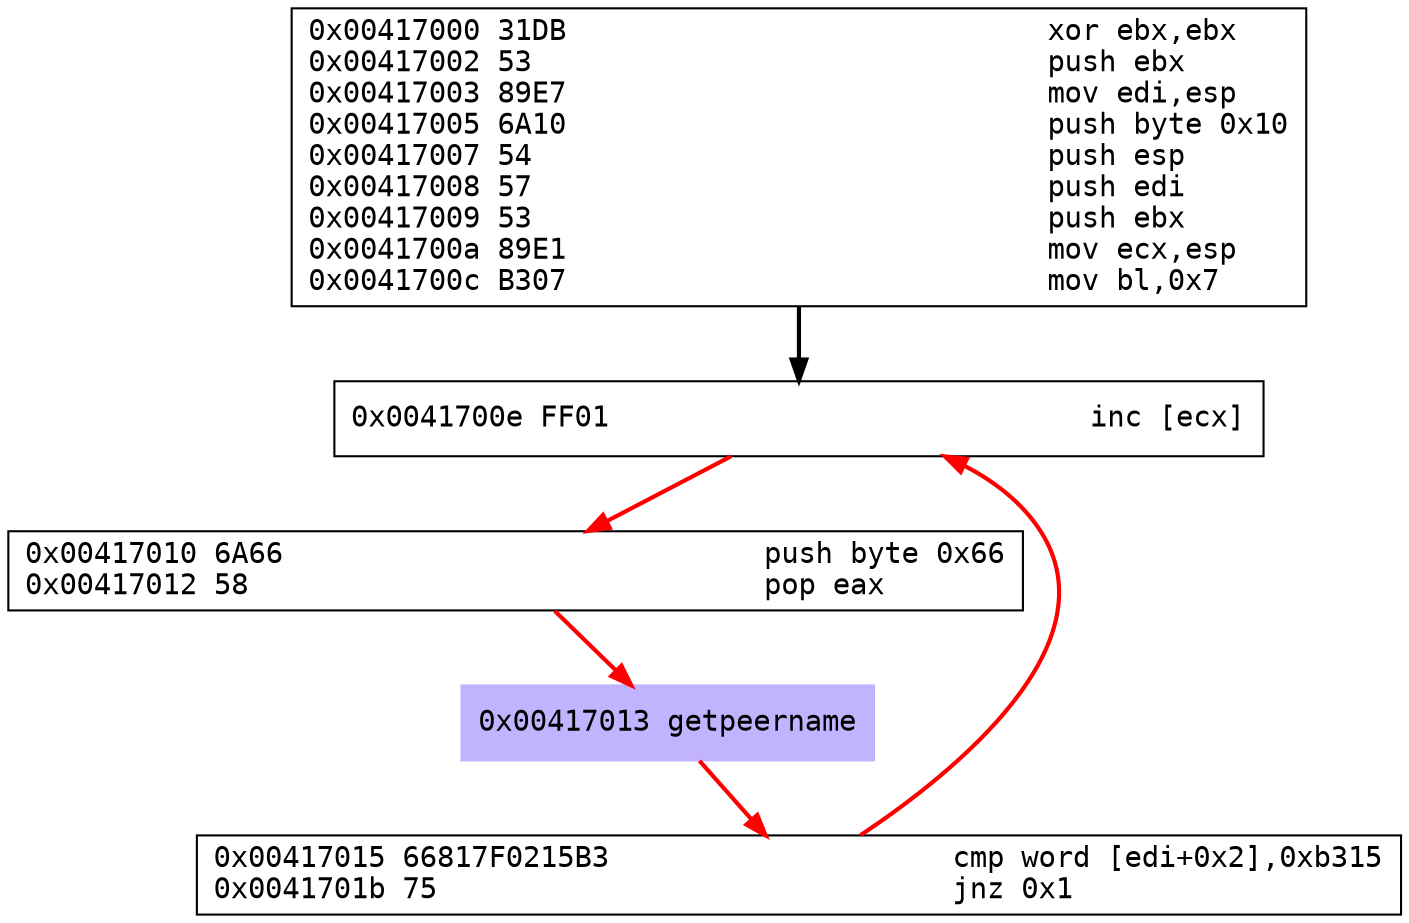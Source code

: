 digraph G {
	//rankdir=LR
	node [fontname=Courier, labeljust=r];
	 "0x5648497b0db0" [shape=box, label = "0x00417000 31DB                            xor ebx,ebx\l0x00417002 53                              push ebx\l0x00417003 89E7                            mov edi,esp\l0x00417005 6A10                            push byte 0x10\l0x00417007 54                              push esp\l0x00417008 57                              push edi\l0x00417009 53                              push ebx\l0x0041700a 89E1                            mov ecx,esp\l0x0041700c B307                            mov bl,0x7\l"]
	 "0x5648497b5e80" [shape=box, label = "0x0041700e FF01                            inc [ecx]\l"]
	 "0x5648497b6030" [shape=box, label = "0x00417010 6A66                            push byte 0x66\l0x00417012 58                              pop eax\l"]
	 "0x5648497b6350" [shape=box, style=filled, color=".7 .3 1.0", label = "0x00417013 getpeername\l"]
	 "0x5648497b64f0" [shape=box, label = "0x00417015 66817F0215B3                    cmp word [edi+0x2],0xb315\l0x0041701b 75                              jnz 0x1\l"]
	 "0x5648497b0db0" -> "0x5648497b5e80" [style = bold ]
	 "0x5648497b5e80" -> "0x5648497b6030" [style = bold, color=red ]
	 "0x5648497b6030" -> "0x5648497b6350" [style = bold, color=red ]
	 "0x5648497b6350" -> "0x5648497b64f0" [style = bold, color=red ]
	 "0x5648497b64f0" -> "0x5648497b5e80" [style = bold, color=red ]
}
